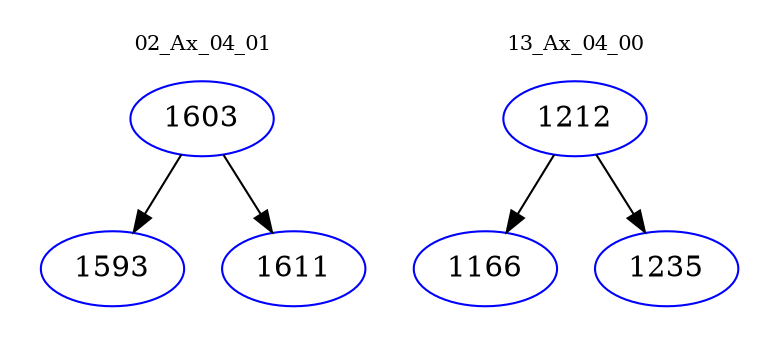 digraph{
subgraph cluster_0 {
color = white
label = "02_Ax_04_01";
fontsize=10;
T0_1603 [label="1603", color="blue"]
T0_1603 -> T0_1593 [color="black"]
T0_1593 [label="1593", color="blue"]
T0_1603 -> T0_1611 [color="black"]
T0_1611 [label="1611", color="blue"]
}
subgraph cluster_1 {
color = white
label = "13_Ax_04_00";
fontsize=10;
T1_1212 [label="1212", color="blue"]
T1_1212 -> T1_1166 [color="black"]
T1_1166 [label="1166", color="blue"]
T1_1212 -> T1_1235 [color="black"]
T1_1235 [label="1235", color="blue"]
}
}

